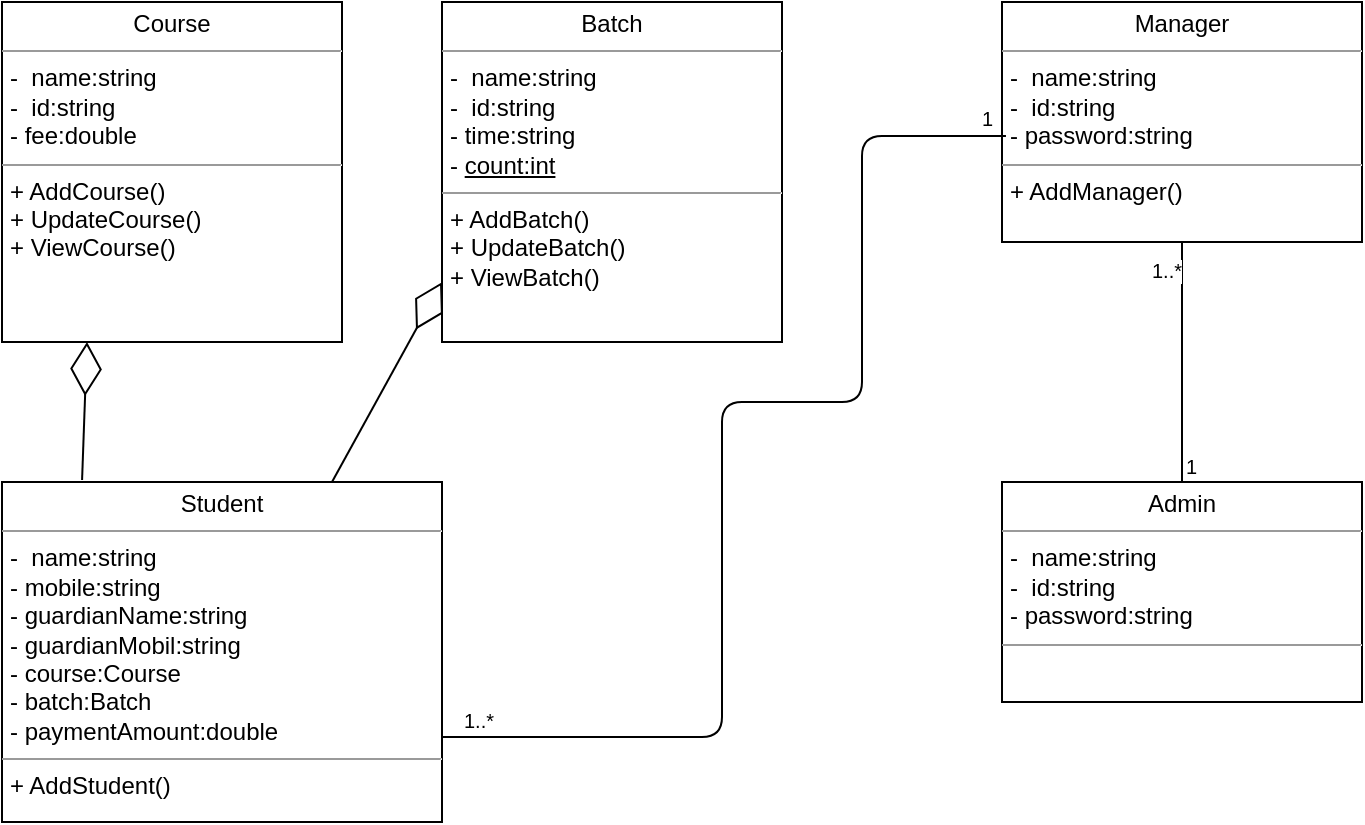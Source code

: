 <mxfile version="12.2.9" type="device" pages="1"><diagram name="Page-1" id="c4acf3e9-155e-7222-9cf6-157b1a14988f"><mxGraphModel dx="558" dy="769" grid="1" gridSize="10" guides="1" tooltips="1" connect="1" arrows="1" fold="1" page="1" pageScale="1" pageWidth="850" pageHeight="1100" background="#ffffff" math="0" shadow="0"><root><mxCell id="0"/><mxCell id="1" parent="0"/><mxCell id="f_g8siel4rv-cFH9UUHR-6" value="&lt;p style=&quot;margin: 0px ; margin-top: 4px ; text-align: center&quot;&gt;Student&lt;/p&gt;&lt;hr size=&quot;1&quot;&gt;&lt;p style=&quot;margin: 0px ; margin-left: 4px&quot;&gt;-&amp;nbsp; name:string&lt;br&gt;- mobile:string&lt;/p&gt;&lt;p style=&quot;margin: 0px ; margin-left: 4px&quot;&gt;- guardianName:string&lt;/p&gt;&lt;p style=&quot;margin: 0px ; margin-left: 4px&quot;&gt;- guardianMobil:string&lt;/p&gt;&lt;p style=&quot;margin: 0px ; margin-left: 4px&quot;&gt;- course:Course&lt;/p&gt;&lt;p style=&quot;margin: 0px ; margin-left: 4px&quot;&gt;- batch:Batch&lt;/p&gt;&lt;p style=&quot;margin: 0px ; margin-left: 4px&quot;&gt;- paymentAmount:double&lt;/p&gt;&lt;hr size=&quot;1&quot;&gt;&lt;p style=&quot;margin: 0px ; margin-left: 4px&quot;&gt;+ AddStudent()&amp;nbsp;&lt;br&gt;&lt;/p&gt;" style="verticalAlign=top;align=left;overflow=fill;fontSize=12;fontFamily=Helvetica;html=1;rounded=0;shadow=0;comic=0;labelBackgroundColor=none;strokeWidth=1" vertex="1" parent="1"><mxGeometry x="960" y="280" width="220" height="170" as="geometry"/></mxCell><mxCell id="f_g8siel4rv-cFH9UUHR-7" value="&lt;p style=&quot;margin: 0px ; margin-top: 4px ; text-align: center&quot;&gt;Batch&lt;/p&gt;&lt;hr size=&quot;1&quot;&gt;&lt;p style=&quot;margin: 0px ; margin-left: 4px&quot;&gt;-&amp;nbsp; name:string&lt;br&gt;-&amp;nbsp; id:string&lt;/p&gt;&lt;p style=&quot;margin: 0px ; margin-left: 4px&quot;&gt;- time:string&lt;/p&gt;&lt;p style=&quot;margin: 0px ; margin-left: 4px&quot;&gt;- &lt;u&gt;count:int&lt;/u&gt;&lt;/p&gt;&lt;hr size=&quot;1&quot;&gt;&lt;p style=&quot;margin: 0px ; margin-left: 4px&quot;&gt;+ AddBatch()&amp;nbsp;&lt;br&gt;&lt;/p&gt;&lt;p style=&quot;margin: 0px ; margin-left: 4px&quot;&gt;+ UpdateBatch()&lt;/p&gt;&lt;p style=&quot;margin: 0px ; margin-left: 4px&quot;&gt;+ ViewBatch()&lt;/p&gt;" style="verticalAlign=top;align=left;overflow=fill;fontSize=12;fontFamily=Helvetica;html=1;rounded=0;shadow=0;comic=0;labelBackgroundColor=none;strokeWidth=1" vertex="1" parent="1"><mxGeometry x="1180" y="40" width="170" height="170" as="geometry"/></mxCell><mxCell id="f_g8siel4rv-cFH9UUHR-9" value="&lt;p style=&quot;margin: 0px ; margin-top: 4px ; text-align: center&quot;&gt;Course&lt;/p&gt;&lt;hr size=&quot;1&quot;&gt;&lt;p style=&quot;margin: 0px ; margin-left: 4px&quot;&gt;-&amp;nbsp; name:string&lt;br&gt;-&amp;nbsp; id:string&lt;/p&gt;&lt;p style=&quot;margin: 0px ; margin-left: 4px&quot;&gt;- fee:double&lt;/p&gt;&lt;hr size=&quot;1&quot;&gt;&lt;p style=&quot;margin: 0px ; margin-left: 4px&quot;&gt;+ AddCourse()&amp;nbsp;&lt;br&gt;&lt;/p&gt;&lt;p style=&quot;margin: 0px ; margin-left: 4px&quot;&gt;+ UpdateCourse()&lt;/p&gt;&lt;p style=&quot;margin: 0px ; margin-left: 4px&quot;&gt;+ ViewCourse()&lt;/p&gt;" style="verticalAlign=top;align=left;overflow=fill;fontSize=12;fontFamily=Helvetica;html=1;rounded=0;shadow=0;comic=0;labelBackgroundColor=none;strokeWidth=1" vertex="1" parent="1"><mxGeometry x="960" y="40" width="170" height="170" as="geometry"/></mxCell><mxCell id="f_g8siel4rv-cFH9UUHR-11" value="" style="endArrow=diamondThin;endFill=0;endSize=24;html=1;exitX=0.182;exitY=-0.006;exitDx=0;exitDy=0;exitPerimeter=0;entryX=0.25;entryY=1;entryDx=0;entryDy=0;" edge="1" parent="1" source="f_g8siel4rv-cFH9UUHR-6" target="f_g8siel4rv-cFH9UUHR-9"><mxGeometry width="160" relative="1" as="geometry"><mxPoint x="920" y="470" as="sourcePoint"/><mxPoint x="980" y="230" as="targetPoint"/></mxGeometry></mxCell><mxCell id="f_g8siel4rv-cFH9UUHR-12" value="" style="endArrow=diamondThin;endFill=0;endSize=24;html=1;exitX=0.75;exitY=0;exitDx=0;exitDy=0;entryX=0;entryY=0.824;entryDx=0;entryDy=0;entryPerimeter=0;" edge="1" parent="1" source="f_g8siel4rv-cFH9UUHR-6" target="f_g8siel4rv-cFH9UUHR-7"><mxGeometry width="160" relative="1" as="geometry"><mxPoint x="920" y="470" as="sourcePoint"/><mxPoint x="1400" y="180" as="targetPoint"/></mxGeometry></mxCell><mxCell id="f_g8siel4rv-cFH9UUHR-14" value="&lt;p style=&quot;margin: 0px ; margin-top: 4px ; text-align: center&quot;&gt;Manager&lt;/p&gt;&lt;hr size=&quot;1&quot;&gt;&lt;p style=&quot;margin: 0px ; margin-left: 4px&quot;&gt;-&amp;nbsp; name:string&lt;br&gt;-&amp;nbsp; id:string&lt;/p&gt;&lt;p style=&quot;margin: 0px ; margin-left: 4px&quot;&gt;- password:string&lt;/p&gt;&lt;hr size=&quot;1&quot;&gt;&lt;p style=&quot;margin: 0px ; margin-left: 4px&quot;&gt;+ AddManager()&lt;/p&gt;" style="verticalAlign=top;align=left;overflow=fill;fontSize=12;fontFamily=Helvetica;html=1;rounded=0;shadow=0;comic=0;labelBackgroundColor=none;strokeWidth=1" vertex="1" parent="1"><mxGeometry x="1460" y="40" width="180" height="120" as="geometry"/></mxCell><mxCell id="f_g8siel4rv-cFH9UUHR-15" value="&lt;p style=&quot;margin: 0px ; margin-top: 4px ; text-align: center&quot;&gt;Admin&lt;/p&gt;&lt;hr size=&quot;1&quot;&gt;&lt;p style=&quot;margin: 0px ; margin-left: 4px&quot;&gt;-&amp;nbsp; name:string&lt;br&gt;-&amp;nbsp; id:string&lt;/p&gt;&lt;p style=&quot;margin: 0px ; margin-left: 4px&quot;&gt;- password:string&lt;/p&gt;&lt;hr size=&quot;1&quot;&gt;&lt;p style=&quot;margin: 0px ; margin-left: 4px&quot;&gt;&lt;br&gt;&lt;/p&gt;" style="verticalAlign=top;align=left;overflow=fill;fontSize=12;fontFamily=Helvetica;html=1;rounded=0;shadow=0;comic=0;labelBackgroundColor=none;strokeWidth=1" vertex="1" parent="1"><mxGeometry x="1460" y="280" width="180" height="110" as="geometry"/></mxCell><mxCell id="f_g8siel4rv-cFH9UUHR-16" value="" style="endArrow=none;html=1;edgeStyle=orthogonalEdgeStyle;exitX=0.5;exitY=0;exitDx=0;exitDy=0;" edge="1" parent="1" source="f_g8siel4rv-cFH9UUHR-15" target="f_g8siel4rv-cFH9UUHR-14"><mxGeometry relative="1" as="geometry"><mxPoint x="1520" y="470" as="sourcePoint"/><mxPoint x="1120" y="650" as="targetPoint"/></mxGeometry></mxCell><mxCell id="f_g8siel4rv-cFH9UUHR-17" value="1" style="resizable=0;html=1;align=left;verticalAlign=bottom;labelBackgroundColor=#ffffff;fontSize=10;" connectable="0" vertex="1" parent="f_g8siel4rv-cFH9UUHR-16"><mxGeometry x="-1" relative="1" as="geometry"/></mxCell><mxCell id="f_g8siel4rv-cFH9UUHR-18" value="1..*" style="resizable=0;html=1;align=right;verticalAlign=bottom;labelBackgroundColor=#ffffff;fontSize=10;" connectable="0" vertex="1" parent="f_g8siel4rv-cFH9UUHR-16"><mxGeometry x="1" relative="1" as="geometry"><mxPoint y="22" as="offset"/></mxGeometry></mxCell><mxCell id="f_g8siel4rv-cFH9UUHR-23" value="" style="endArrow=none;html=1;edgeStyle=orthogonalEdgeStyle;entryX=1;entryY=0.75;entryDx=0;entryDy=0;exitX=0.011;exitY=0.558;exitDx=0;exitDy=0;exitPerimeter=0;" edge="1" parent="1" source="f_g8siel4rv-cFH9UUHR-14" target="f_g8siel4rv-cFH9UUHR-6"><mxGeometry relative="1" as="geometry"><mxPoint x="960" y="650" as="sourcePoint"/><mxPoint x="1120" y="650" as="targetPoint"/><Array as="points"><mxPoint x="1390" y="107"/><mxPoint x="1390" y="240"/><mxPoint x="1320" y="240"/><mxPoint x="1320" y="408"/></Array></mxGeometry></mxCell><mxCell id="f_g8siel4rv-cFH9UUHR-24" value="1" style="resizable=0;html=1;align=left;verticalAlign=bottom;labelBackgroundColor=#ffffff;fontSize=10;" connectable="0" vertex="1" parent="f_g8siel4rv-cFH9UUHR-23"><mxGeometry x="-1" relative="1" as="geometry"><mxPoint x="-14" as="offset"/></mxGeometry></mxCell><mxCell id="f_g8siel4rv-cFH9UUHR-25" value="1..*" style="resizable=0;html=1;align=right;verticalAlign=bottom;labelBackgroundColor=#ffffff;fontSize=10;" connectable="0" vertex="1" parent="f_g8siel4rv-cFH9UUHR-23"><mxGeometry x="1" relative="1" as="geometry"><mxPoint x="27" as="offset"/></mxGeometry></mxCell></root></mxGraphModel></diagram></mxfile>